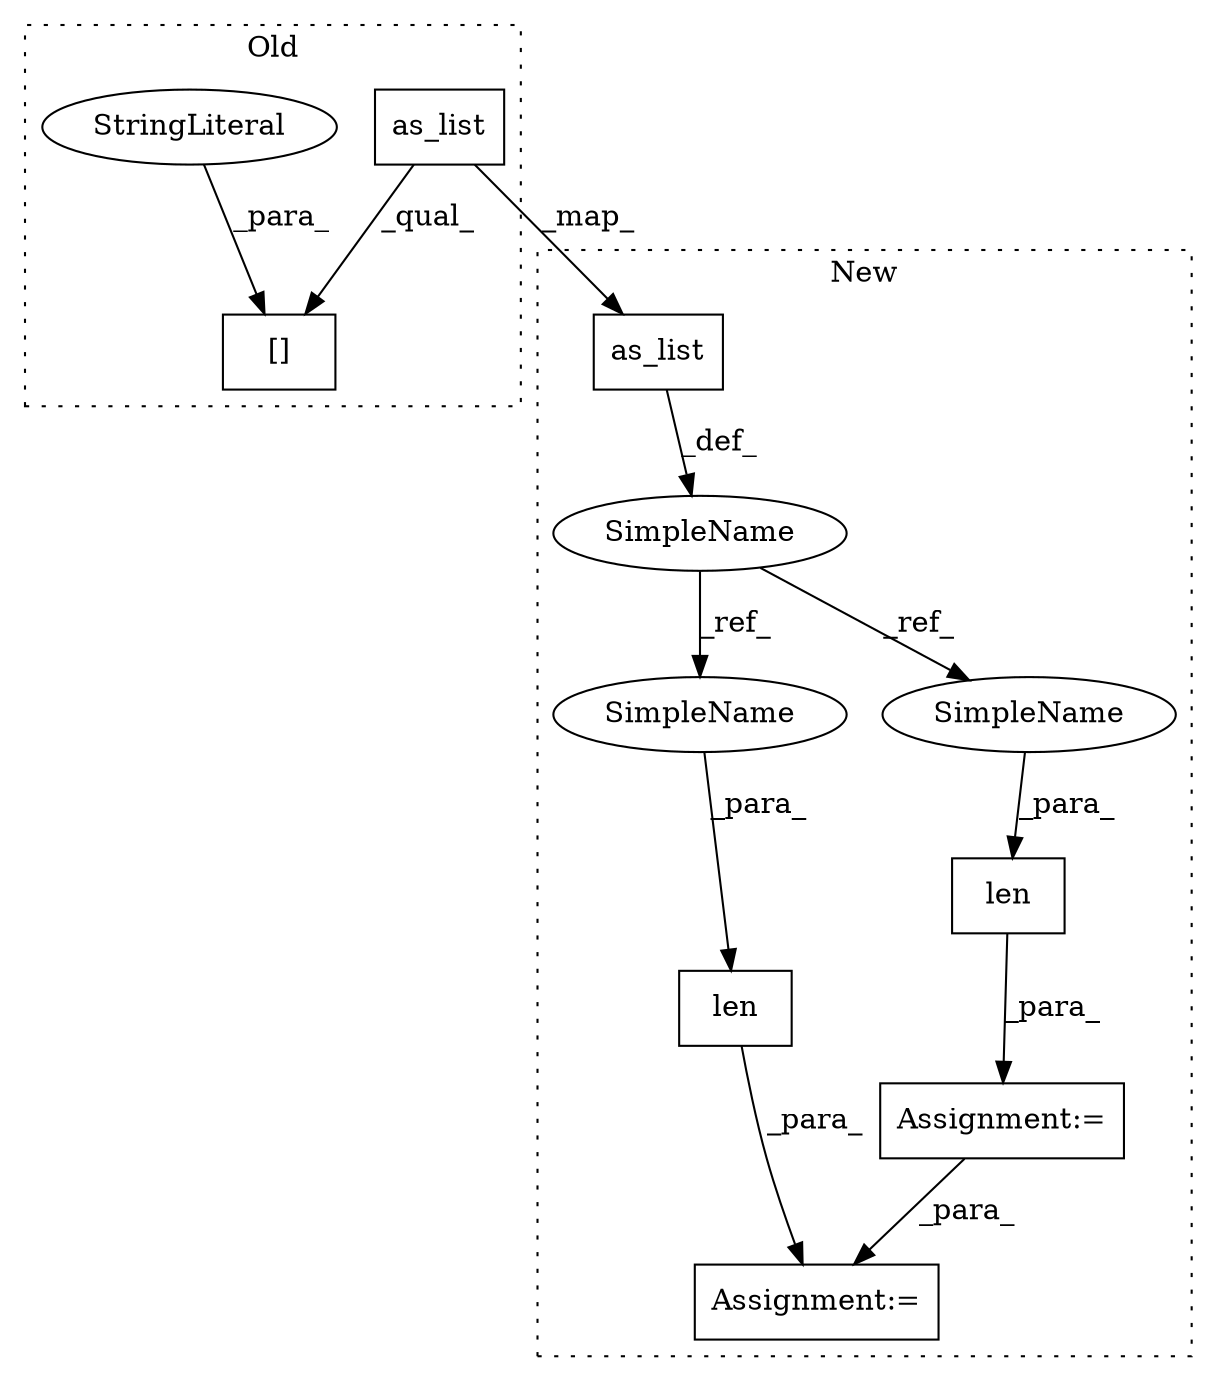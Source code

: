 digraph G {
subgraph cluster0 {
1 [label="as_list" a="32" s="10733" l="9" shape="box"];
7 [label="[]" a="2" s="10707,10762" l="36,1" shape="box"];
9 [label="StringLiteral" a="45" s="10743" l="19" shape="ellipse"];
label = "Old";
style="dotted";
}
subgraph cluster1 {
2 [label="as_list" a="32" s="10742" l="9" shape="box"];
3 [label="Assignment:=" a="7" s="12255" l="1" shape="box"];
4 [label="len" a="32" s="11985,11997" l="4,1" shape="box"];
5 [label="Assignment:=" a="7" s="13037" l="1" shape="box"];
6 [label="len" a="32" s="12357,12369" l="4,1" shape="box"];
8 [label="SimpleName" a="42" s="10707" l="8" shape="ellipse"];
10 [label="SimpleName" a="42" s="12361" l="8" shape="ellipse"];
11 [label="SimpleName" a="42" s="11989" l="8" shape="ellipse"];
label = "New";
style="dotted";
}
1 -> 7 [label="_qual_"];
1 -> 2 [label="_map_"];
2 -> 8 [label="_def_"];
3 -> 5 [label="_para_"];
4 -> 3 [label="_para_"];
6 -> 5 [label="_para_"];
8 -> 11 [label="_ref_"];
8 -> 10 [label="_ref_"];
9 -> 7 [label="_para_"];
10 -> 6 [label="_para_"];
11 -> 4 [label="_para_"];
}